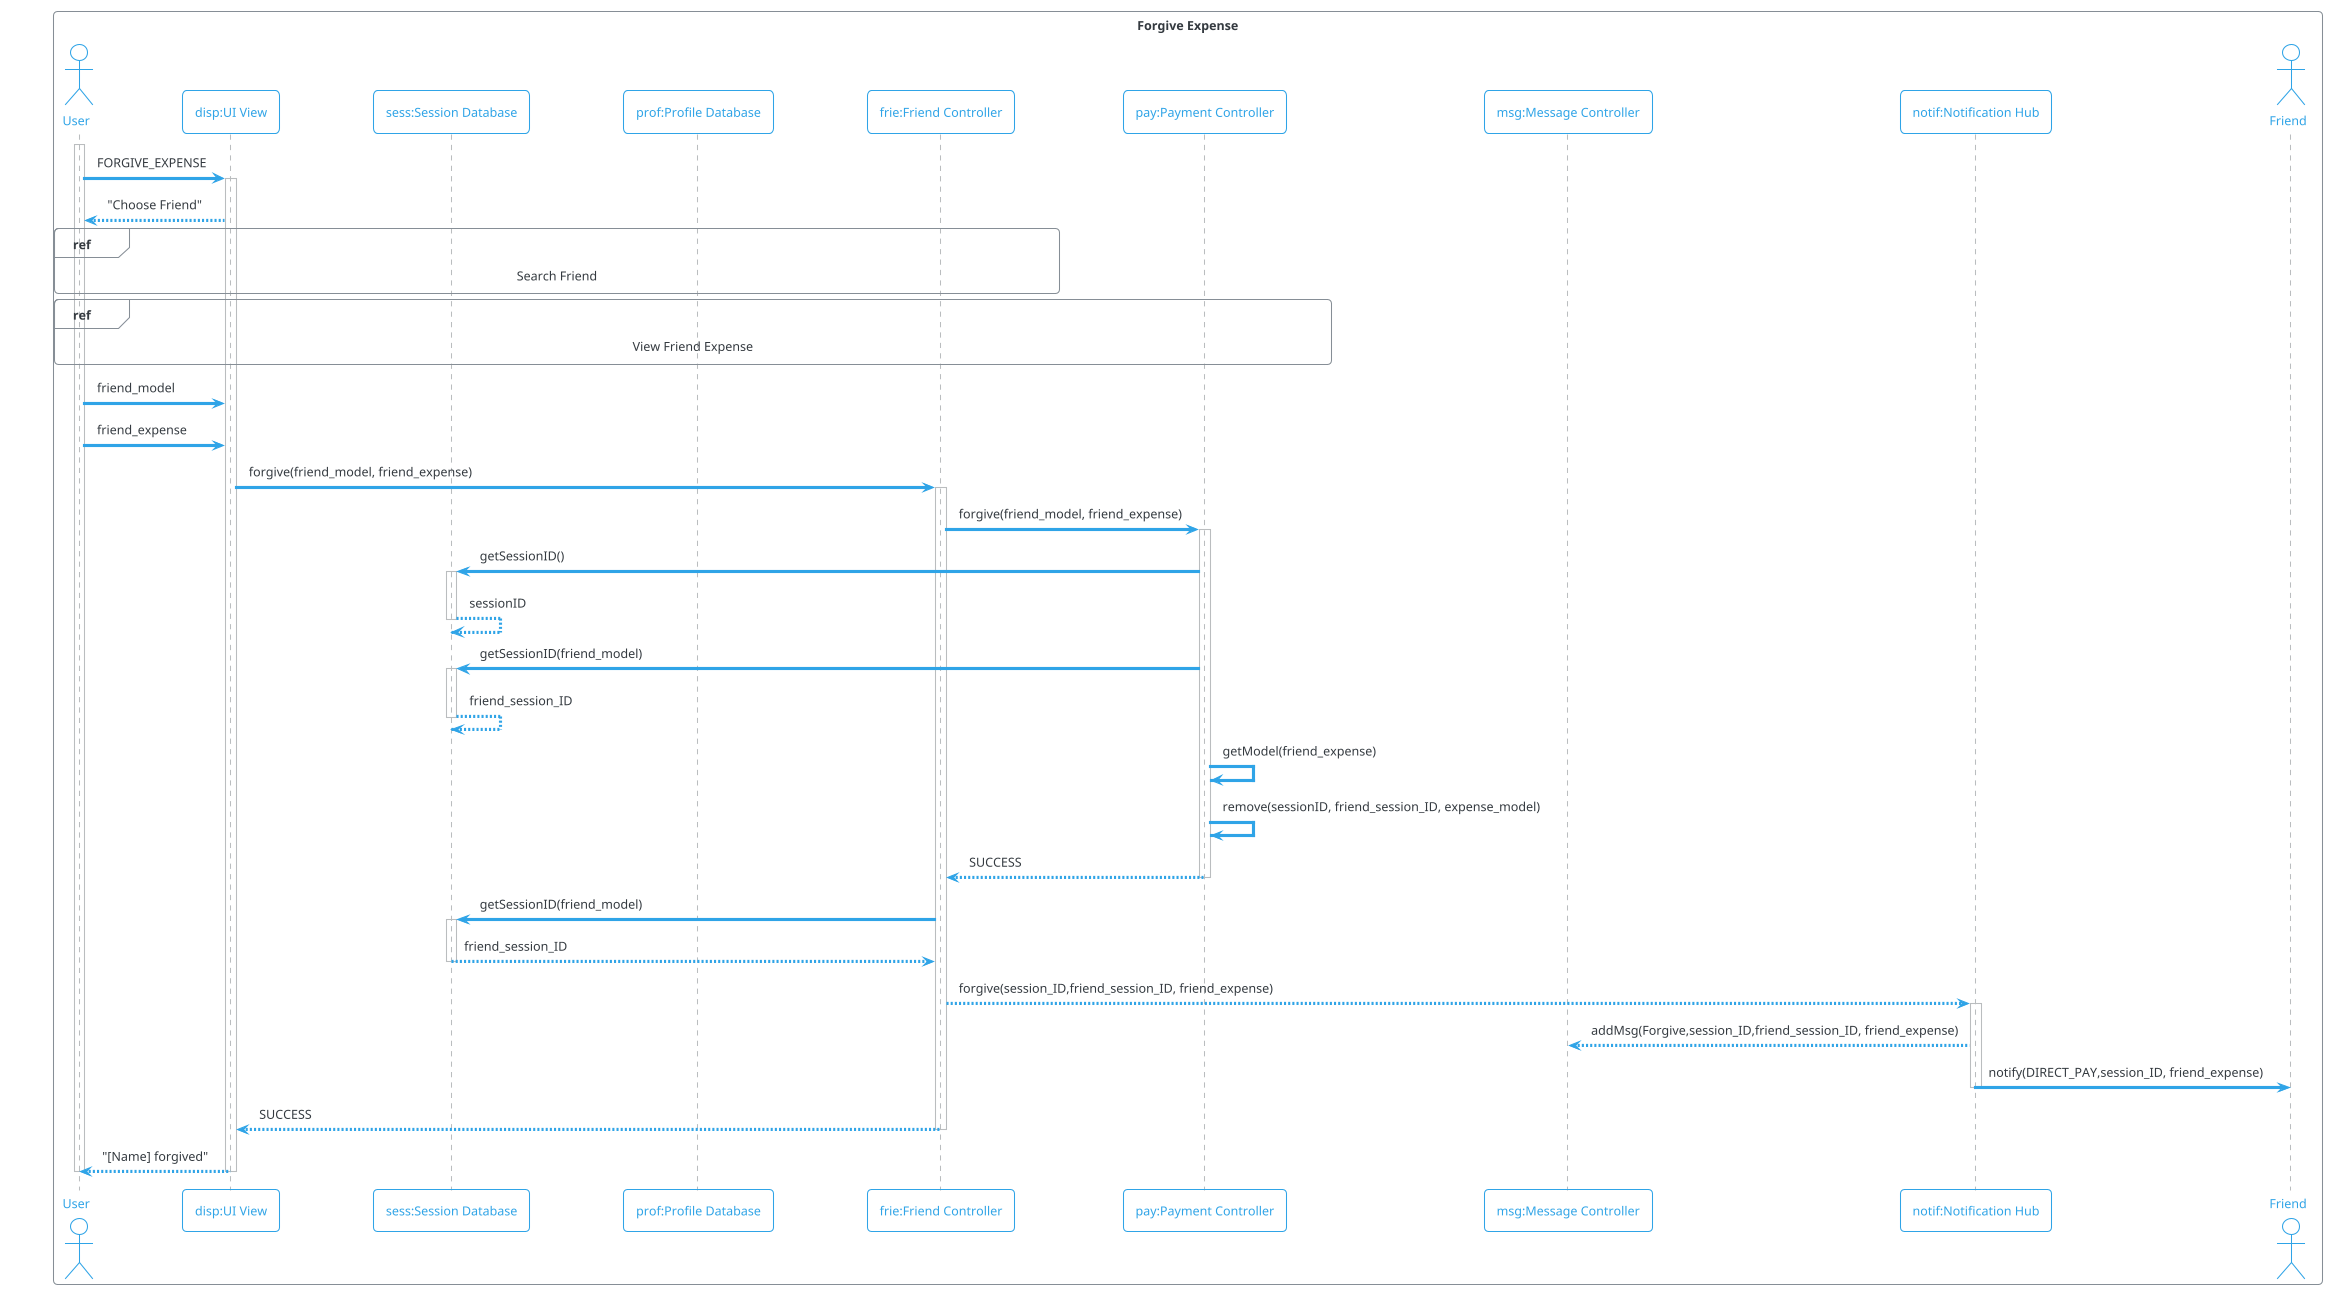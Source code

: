 @startuml
!theme cerulean-outline
box "Forgive Expense"
actor "User" as user
participant "disp:UI View" as disp
participant "sess:Session Database" as sess
participant "prof:Profile Database" as prof
participant "frie:Friend Controller" as frie
participant "pay:Payment Controller" as pay
participant "msg:Message Controller" as msg
participant "notif:Notification Hub" as notif
actor "Friend" as friend
end box
activate user
user -> disp ++ : FORGIVE_EXPENSE
disp --> user : "Choose Friend"
ref over user, frie : Search Friend
ref over user, pay : View Friend Expense
user -> disp : friend_model
user -> disp : friend_expense
disp -> frie ++: forgive(friend_model, friend_expense)
frie -> pay ++: forgive(friend_model, friend_expense)
pay -> sess ++ : getSessionID()
sess --> sess -- : sessionID
pay -> sess ++ : getSessionID(friend_model)
sess --> sess -- : friend_session_ID
pay -> pay : getModel(friend_expense)
pay -> pay : remove(sessionID, friend_session_ID, expense_model)
pay --> frie --: SUCCESS
frie -> sess ++ : getSessionID(friend_model)
sess --> frie --: friend_session_ID
frie --> notif ++ : forgive(session_ID,friend_session_ID, friend_expense)
notif --> msg : addMsg(Forgive,session_ID,friend_session_ID, friend_expense)
notif -> friend --: notify(DIRECT_PAY,session_ID, friend_expense)
frie --> disp -- : SUCCESS
disp --> user -- : "[Name] forgived"
deactivate user
@enduml